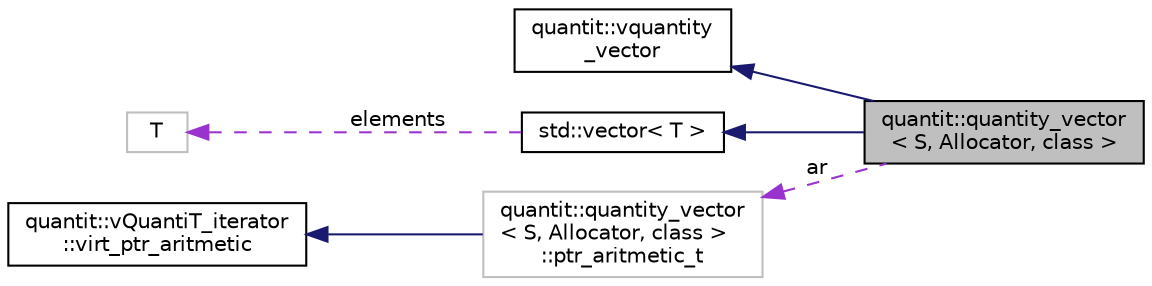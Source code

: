 digraph "quantit::quantity_vector&lt; S, Allocator, class &gt;"
{
 // LATEX_PDF_SIZE
  edge [fontname="Helvetica",fontsize="10",labelfontname="Helvetica",labelfontsize="10"];
  node [fontname="Helvetica",fontsize="10",shape=record];
  rankdir="LR";
  Node1 [label="quantit::quantity_vector\l\< S, Allocator, class \>",height=0.2,width=0.4,color="black", fillcolor="grey75", style="filled", fontcolor="black",tooltip=" "];
  Node2 -> Node1 [dir="back",color="midnightblue",fontsize="10",style="solid",fontname="Helvetica"];
  Node2 [label="quantit::vquantity\l_vector",height=0.2,width=0.4,color="black", fillcolor="white", style="filled",URL="$classquantit_1_1vquantity__vector.html",tooltip="polymorphic (type-erased?) container of any_quantity. All the element in the container are of the sam..."];
  Node3 -> Node1 [dir="back",color="midnightblue",fontsize="10",style="solid",fontname="Helvetica"];
  Node3 [label="std::vector\< T \>",height=0.2,width=0.4,color="black", fillcolor="white", style="filled",tooltip=" "];
  Node4 -> Node3 [dir="back",color="darkorchid3",fontsize="10",style="dashed",label=" elements" ,fontname="Helvetica"];
  Node4 [label="T",height=0.2,width=0.4,color="grey75", fillcolor="white", style="filled",tooltip=" "];
  Node5 -> Node1 [dir="back",color="darkorchid3",fontsize="10",style="dashed",label=" ar" ,fontname="Helvetica"];
  Node5 [label="quantit::quantity_vector\l\< S, Allocator, class \>\l::ptr_aritmetic_t",height=0.2,width=0.4,color="grey75", fillcolor="white", style="filled",URL="$structquantit_1_1quantity__vector_1_1ptr__aritmetic__t.html",tooltip=" "];
  Node6 -> Node5 [dir="back",color="midnightblue",fontsize="10",style="solid",fontname="Helvetica"];
  Node6 [label="quantit::vQuantiT_iterator\l::virt_ptr_aritmetic",height=0.2,width=0.4,color="black", fillcolor="white", style="filled",URL="$structquantit_1_1vQuantiT__iterator_1_1virt__ptr__aritmetic.html",tooltip="A class to to pointer arithmetic on a virtual pointer."];
}

